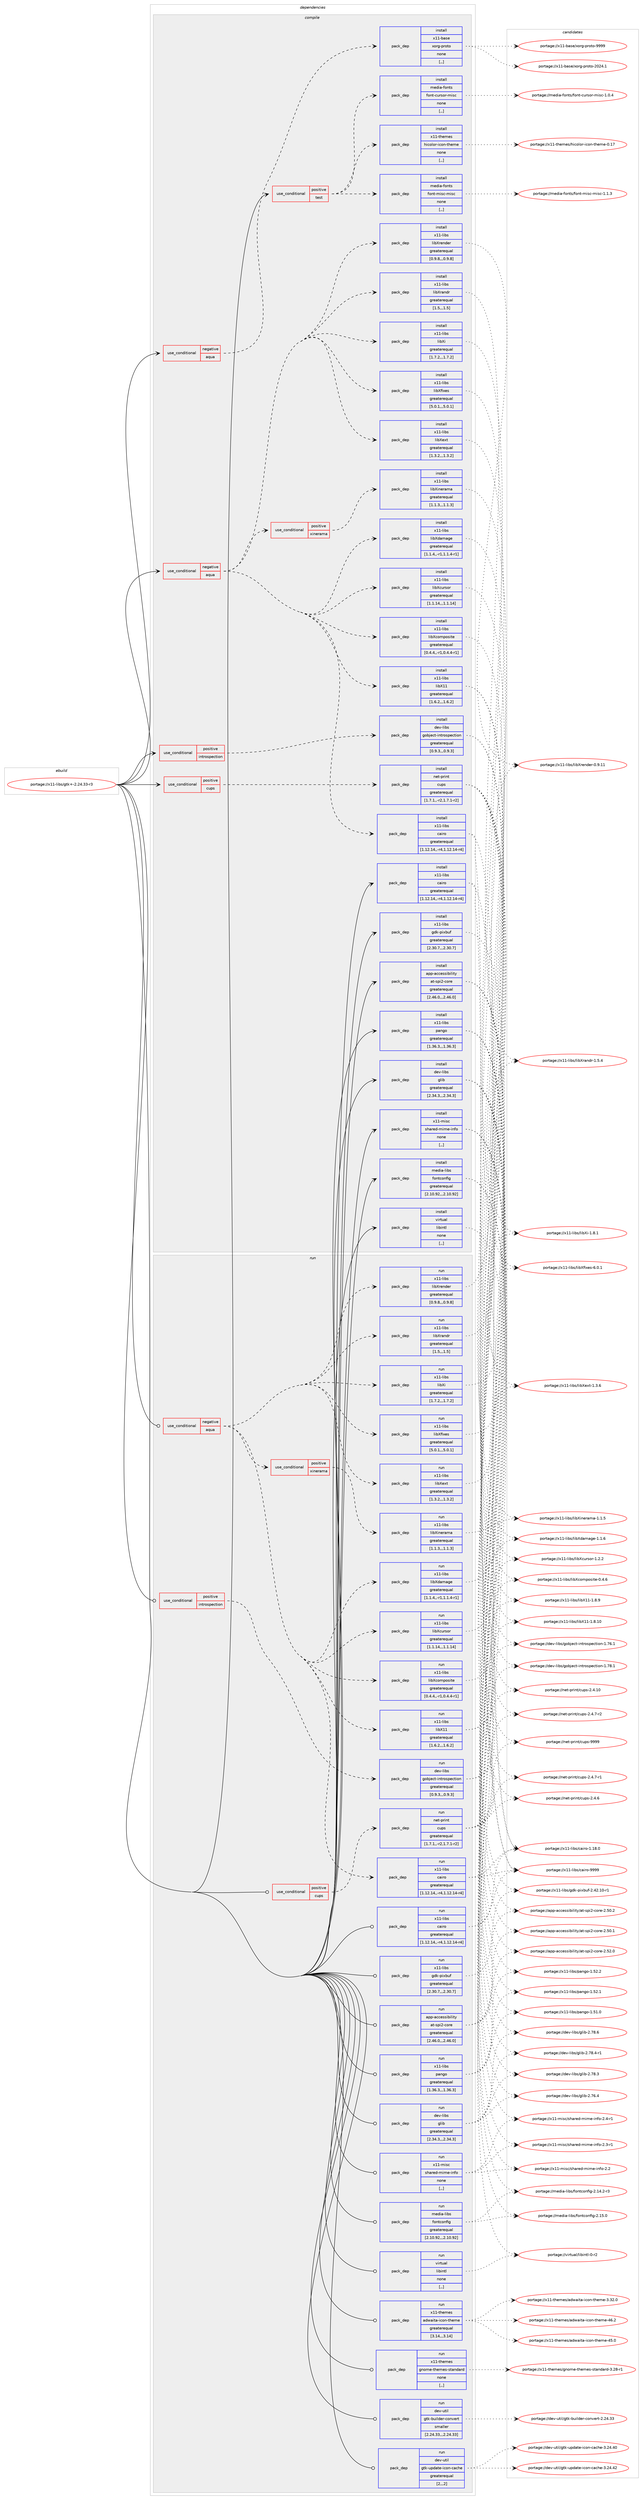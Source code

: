 digraph prolog {

# *************
# Graph options
# *************

newrank=true;
concentrate=true;
compound=true;
graph [rankdir=LR,fontname=Helvetica,fontsize=10,ranksep=1.5];#, ranksep=2.5, nodesep=0.2];
edge  [arrowhead=vee];
node  [fontname=Helvetica,fontsize=10];

# **********
# The ebuild
# **********

subgraph cluster_leftcol {
color=gray;
label=<<i>ebuild</i>>;
id [label="portage://x11-libs/gtk+-2.24.33-r3", color=red, width=4, href="../x11-libs/gtk+-2.24.33-r3.svg"];
}

# ****************
# The dependencies
# ****************

subgraph cluster_midcol {
color=gray;
label=<<i>dependencies</i>>;
subgraph cluster_compile {
fillcolor="#eeeeee";
style=filled;
label=<<i>compile</i>>;
subgraph cond121722 {
dependency457807 [label=<<TABLE BORDER="0" CELLBORDER="1" CELLSPACING="0" CELLPADDING="4"><TR><TD ROWSPAN="3" CELLPADDING="10">use_conditional</TD></TR><TR><TD>negative</TD></TR><TR><TD>aqua</TD></TR></TABLE>>, shape=none, color=red];
subgraph pack332708 {
dependency457808 [label=<<TABLE BORDER="0" CELLBORDER="1" CELLSPACING="0" CELLPADDING="4" WIDTH="220"><TR><TD ROWSPAN="6" CELLPADDING="30">pack_dep</TD></TR><TR><TD WIDTH="110">install</TD></TR><TR><TD>x11-base</TD></TR><TR><TD>xorg-proto</TD></TR><TR><TD>none</TD></TR><TR><TD>[,,]</TD></TR></TABLE>>, shape=none, color=blue];
}
dependency457807:e -> dependency457808:w [weight=20,style="dashed",arrowhead="vee"];
}
id:e -> dependency457807:w [weight=20,style="solid",arrowhead="vee"];
subgraph cond121723 {
dependency457809 [label=<<TABLE BORDER="0" CELLBORDER="1" CELLSPACING="0" CELLPADDING="4"><TR><TD ROWSPAN="3" CELLPADDING="10">use_conditional</TD></TR><TR><TD>negative</TD></TR><TR><TD>aqua</TD></TR></TABLE>>, shape=none, color=red];
subgraph pack332709 {
dependency457810 [label=<<TABLE BORDER="0" CELLBORDER="1" CELLSPACING="0" CELLPADDING="4" WIDTH="220"><TR><TD ROWSPAN="6" CELLPADDING="30">pack_dep</TD></TR><TR><TD WIDTH="110">install</TD></TR><TR><TD>x11-libs</TD></TR><TR><TD>cairo</TD></TR><TR><TD>greaterequal</TD></TR><TR><TD>[1.12.14,,-r4,1.12.14-r4]</TD></TR></TABLE>>, shape=none, color=blue];
}
dependency457809:e -> dependency457810:w [weight=20,style="dashed",arrowhead="vee"];
subgraph pack332710 {
dependency457811 [label=<<TABLE BORDER="0" CELLBORDER="1" CELLSPACING="0" CELLPADDING="4" WIDTH="220"><TR><TD ROWSPAN="6" CELLPADDING="30">pack_dep</TD></TR><TR><TD WIDTH="110">install</TD></TR><TR><TD>x11-libs</TD></TR><TR><TD>libX11</TD></TR><TR><TD>greaterequal</TD></TR><TR><TD>[1.6.2,,,1.6.2]</TD></TR></TABLE>>, shape=none, color=blue];
}
dependency457809:e -> dependency457811:w [weight=20,style="dashed",arrowhead="vee"];
subgraph pack332711 {
dependency457812 [label=<<TABLE BORDER="0" CELLBORDER="1" CELLSPACING="0" CELLPADDING="4" WIDTH="220"><TR><TD ROWSPAN="6" CELLPADDING="30">pack_dep</TD></TR><TR><TD WIDTH="110">install</TD></TR><TR><TD>x11-libs</TD></TR><TR><TD>libXcomposite</TD></TR><TR><TD>greaterequal</TD></TR><TR><TD>[0.4.4,,-r1,0.4.4-r1]</TD></TR></TABLE>>, shape=none, color=blue];
}
dependency457809:e -> dependency457812:w [weight=20,style="dashed",arrowhead="vee"];
subgraph pack332712 {
dependency457813 [label=<<TABLE BORDER="0" CELLBORDER="1" CELLSPACING="0" CELLPADDING="4" WIDTH="220"><TR><TD ROWSPAN="6" CELLPADDING="30">pack_dep</TD></TR><TR><TD WIDTH="110">install</TD></TR><TR><TD>x11-libs</TD></TR><TR><TD>libXcursor</TD></TR><TR><TD>greaterequal</TD></TR><TR><TD>[1.1.14,,,1.1.14]</TD></TR></TABLE>>, shape=none, color=blue];
}
dependency457809:e -> dependency457813:w [weight=20,style="dashed",arrowhead="vee"];
subgraph pack332713 {
dependency457814 [label=<<TABLE BORDER="0" CELLBORDER="1" CELLSPACING="0" CELLPADDING="4" WIDTH="220"><TR><TD ROWSPAN="6" CELLPADDING="30">pack_dep</TD></TR><TR><TD WIDTH="110">install</TD></TR><TR><TD>x11-libs</TD></TR><TR><TD>libXdamage</TD></TR><TR><TD>greaterequal</TD></TR><TR><TD>[1.1.4,,-r1,1.1.4-r1]</TD></TR></TABLE>>, shape=none, color=blue];
}
dependency457809:e -> dependency457814:w [weight=20,style="dashed",arrowhead="vee"];
subgraph pack332714 {
dependency457815 [label=<<TABLE BORDER="0" CELLBORDER="1" CELLSPACING="0" CELLPADDING="4" WIDTH="220"><TR><TD ROWSPAN="6" CELLPADDING="30">pack_dep</TD></TR><TR><TD WIDTH="110">install</TD></TR><TR><TD>x11-libs</TD></TR><TR><TD>libXext</TD></TR><TR><TD>greaterequal</TD></TR><TR><TD>[1.3.2,,,1.3.2]</TD></TR></TABLE>>, shape=none, color=blue];
}
dependency457809:e -> dependency457815:w [weight=20,style="dashed",arrowhead="vee"];
subgraph pack332715 {
dependency457816 [label=<<TABLE BORDER="0" CELLBORDER="1" CELLSPACING="0" CELLPADDING="4" WIDTH="220"><TR><TD ROWSPAN="6" CELLPADDING="30">pack_dep</TD></TR><TR><TD WIDTH="110">install</TD></TR><TR><TD>x11-libs</TD></TR><TR><TD>libXfixes</TD></TR><TR><TD>greaterequal</TD></TR><TR><TD>[5.0.1,,,5.0.1]</TD></TR></TABLE>>, shape=none, color=blue];
}
dependency457809:e -> dependency457816:w [weight=20,style="dashed",arrowhead="vee"];
subgraph pack332716 {
dependency457817 [label=<<TABLE BORDER="0" CELLBORDER="1" CELLSPACING="0" CELLPADDING="4" WIDTH="220"><TR><TD ROWSPAN="6" CELLPADDING="30">pack_dep</TD></TR><TR><TD WIDTH="110">install</TD></TR><TR><TD>x11-libs</TD></TR><TR><TD>libXi</TD></TR><TR><TD>greaterequal</TD></TR><TR><TD>[1.7.2,,,1.7.2]</TD></TR></TABLE>>, shape=none, color=blue];
}
dependency457809:e -> dependency457817:w [weight=20,style="dashed",arrowhead="vee"];
subgraph pack332717 {
dependency457818 [label=<<TABLE BORDER="0" CELLBORDER="1" CELLSPACING="0" CELLPADDING="4" WIDTH="220"><TR><TD ROWSPAN="6" CELLPADDING="30">pack_dep</TD></TR><TR><TD WIDTH="110">install</TD></TR><TR><TD>x11-libs</TD></TR><TR><TD>libXrandr</TD></TR><TR><TD>greaterequal</TD></TR><TR><TD>[1.5,,,1.5]</TD></TR></TABLE>>, shape=none, color=blue];
}
dependency457809:e -> dependency457818:w [weight=20,style="dashed",arrowhead="vee"];
subgraph pack332718 {
dependency457819 [label=<<TABLE BORDER="0" CELLBORDER="1" CELLSPACING="0" CELLPADDING="4" WIDTH="220"><TR><TD ROWSPAN="6" CELLPADDING="30">pack_dep</TD></TR><TR><TD WIDTH="110">install</TD></TR><TR><TD>x11-libs</TD></TR><TR><TD>libXrender</TD></TR><TR><TD>greaterequal</TD></TR><TR><TD>[0.9.8,,,0.9.8]</TD></TR></TABLE>>, shape=none, color=blue];
}
dependency457809:e -> dependency457819:w [weight=20,style="dashed",arrowhead="vee"];
subgraph cond121724 {
dependency457820 [label=<<TABLE BORDER="0" CELLBORDER="1" CELLSPACING="0" CELLPADDING="4"><TR><TD ROWSPAN="3" CELLPADDING="10">use_conditional</TD></TR><TR><TD>positive</TD></TR><TR><TD>xinerama</TD></TR></TABLE>>, shape=none, color=red];
subgraph pack332719 {
dependency457821 [label=<<TABLE BORDER="0" CELLBORDER="1" CELLSPACING="0" CELLPADDING="4" WIDTH="220"><TR><TD ROWSPAN="6" CELLPADDING="30">pack_dep</TD></TR><TR><TD WIDTH="110">install</TD></TR><TR><TD>x11-libs</TD></TR><TR><TD>libXinerama</TD></TR><TR><TD>greaterequal</TD></TR><TR><TD>[1.1.3,,,1.1.3]</TD></TR></TABLE>>, shape=none, color=blue];
}
dependency457820:e -> dependency457821:w [weight=20,style="dashed",arrowhead="vee"];
}
dependency457809:e -> dependency457820:w [weight=20,style="dashed",arrowhead="vee"];
}
id:e -> dependency457809:w [weight=20,style="solid",arrowhead="vee"];
subgraph cond121725 {
dependency457822 [label=<<TABLE BORDER="0" CELLBORDER="1" CELLSPACING="0" CELLPADDING="4"><TR><TD ROWSPAN="3" CELLPADDING="10">use_conditional</TD></TR><TR><TD>positive</TD></TR><TR><TD>cups</TD></TR></TABLE>>, shape=none, color=red];
subgraph pack332720 {
dependency457823 [label=<<TABLE BORDER="0" CELLBORDER="1" CELLSPACING="0" CELLPADDING="4" WIDTH="220"><TR><TD ROWSPAN="6" CELLPADDING="30">pack_dep</TD></TR><TR><TD WIDTH="110">install</TD></TR><TR><TD>net-print</TD></TR><TR><TD>cups</TD></TR><TR><TD>greaterequal</TD></TR><TR><TD>[1.7.1,,-r2,1.7.1-r2]</TD></TR></TABLE>>, shape=none, color=blue];
}
dependency457822:e -> dependency457823:w [weight=20,style="dashed",arrowhead="vee"];
}
id:e -> dependency457822:w [weight=20,style="solid",arrowhead="vee"];
subgraph cond121726 {
dependency457824 [label=<<TABLE BORDER="0" CELLBORDER="1" CELLSPACING="0" CELLPADDING="4"><TR><TD ROWSPAN="3" CELLPADDING="10">use_conditional</TD></TR><TR><TD>positive</TD></TR><TR><TD>introspection</TD></TR></TABLE>>, shape=none, color=red];
subgraph pack332721 {
dependency457825 [label=<<TABLE BORDER="0" CELLBORDER="1" CELLSPACING="0" CELLPADDING="4" WIDTH="220"><TR><TD ROWSPAN="6" CELLPADDING="30">pack_dep</TD></TR><TR><TD WIDTH="110">install</TD></TR><TR><TD>dev-libs</TD></TR><TR><TD>gobject-introspection</TD></TR><TR><TD>greaterequal</TD></TR><TR><TD>[0.9.3,,,0.9.3]</TD></TR></TABLE>>, shape=none, color=blue];
}
dependency457824:e -> dependency457825:w [weight=20,style="dashed",arrowhead="vee"];
}
id:e -> dependency457824:w [weight=20,style="solid",arrowhead="vee"];
subgraph cond121727 {
dependency457826 [label=<<TABLE BORDER="0" CELLBORDER="1" CELLSPACING="0" CELLPADDING="4"><TR><TD ROWSPAN="3" CELLPADDING="10">use_conditional</TD></TR><TR><TD>positive</TD></TR><TR><TD>test</TD></TR></TABLE>>, shape=none, color=red];
subgraph pack332722 {
dependency457827 [label=<<TABLE BORDER="0" CELLBORDER="1" CELLSPACING="0" CELLPADDING="4" WIDTH="220"><TR><TD ROWSPAN="6" CELLPADDING="30">pack_dep</TD></TR><TR><TD WIDTH="110">install</TD></TR><TR><TD>media-fonts</TD></TR><TR><TD>font-cursor-misc</TD></TR><TR><TD>none</TD></TR><TR><TD>[,,]</TD></TR></TABLE>>, shape=none, color=blue];
}
dependency457826:e -> dependency457827:w [weight=20,style="dashed",arrowhead="vee"];
subgraph pack332723 {
dependency457828 [label=<<TABLE BORDER="0" CELLBORDER="1" CELLSPACING="0" CELLPADDING="4" WIDTH="220"><TR><TD ROWSPAN="6" CELLPADDING="30">pack_dep</TD></TR><TR><TD WIDTH="110">install</TD></TR><TR><TD>media-fonts</TD></TR><TR><TD>font-misc-misc</TD></TR><TR><TD>none</TD></TR><TR><TD>[,,]</TD></TR></TABLE>>, shape=none, color=blue];
}
dependency457826:e -> dependency457828:w [weight=20,style="dashed",arrowhead="vee"];
subgraph pack332724 {
dependency457829 [label=<<TABLE BORDER="0" CELLBORDER="1" CELLSPACING="0" CELLPADDING="4" WIDTH="220"><TR><TD ROWSPAN="6" CELLPADDING="30">pack_dep</TD></TR><TR><TD WIDTH="110">install</TD></TR><TR><TD>x11-themes</TD></TR><TR><TD>hicolor-icon-theme</TD></TR><TR><TD>none</TD></TR><TR><TD>[,,]</TD></TR></TABLE>>, shape=none, color=blue];
}
dependency457826:e -> dependency457829:w [weight=20,style="dashed",arrowhead="vee"];
}
id:e -> dependency457826:w [weight=20,style="solid",arrowhead="vee"];
subgraph pack332725 {
dependency457830 [label=<<TABLE BORDER="0" CELLBORDER="1" CELLSPACING="0" CELLPADDING="4" WIDTH="220"><TR><TD ROWSPAN="6" CELLPADDING="30">pack_dep</TD></TR><TR><TD WIDTH="110">install</TD></TR><TR><TD>app-accessibility</TD></TR><TR><TD>at-spi2-core</TD></TR><TR><TD>greaterequal</TD></TR><TR><TD>[2.46.0,,,2.46.0]</TD></TR></TABLE>>, shape=none, color=blue];
}
id:e -> dependency457830:w [weight=20,style="solid",arrowhead="vee"];
subgraph pack332726 {
dependency457831 [label=<<TABLE BORDER="0" CELLBORDER="1" CELLSPACING="0" CELLPADDING="4" WIDTH="220"><TR><TD ROWSPAN="6" CELLPADDING="30">pack_dep</TD></TR><TR><TD WIDTH="110">install</TD></TR><TR><TD>dev-libs</TD></TR><TR><TD>glib</TD></TR><TR><TD>greaterequal</TD></TR><TR><TD>[2.34.3,,,2.34.3]</TD></TR></TABLE>>, shape=none, color=blue];
}
id:e -> dependency457831:w [weight=20,style="solid",arrowhead="vee"];
subgraph pack332727 {
dependency457832 [label=<<TABLE BORDER="0" CELLBORDER="1" CELLSPACING="0" CELLPADDING="4" WIDTH="220"><TR><TD ROWSPAN="6" CELLPADDING="30">pack_dep</TD></TR><TR><TD WIDTH="110">install</TD></TR><TR><TD>media-libs</TD></TR><TR><TD>fontconfig</TD></TR><TR><TD>greaterequal</TD></TR><TR><TD>[2.10.92,,,2.10.92]</TD></TR></TABLE>>, shape=none, color=blue];
}
id:e -> dependency457832:w [weight=20,style="solid",arrowhead="vee"];
subgraph pack332728 {
dependency457833 [label=<<TABLE BORDER="0" CELLBORDER="1" CELLSPACING="0" CELLPADDING="4" WIDTH="220"><TR><TD ROWSPAN="6" CELLPADDING="30">pack_dep</TD></TR><TR><TD WIDTH="110">install</TD></TR><TR><TD>virtual</TD></TR><TR><TD>libintl</TD></TR><TR><TD>none</TD></TR><TR><TD>[,,]</TD></TR></TABLE>>, shape=none, color=blue];
}
id:e -> dependency457833:w [weight=20,style="solid",arrowhead="vee"];
subgraph pack332729 {
dependency457834 [label=<<TABLE BORDER="0" CELLBORDER="1" CELLSPACING="0" CELLPADDING="4" WIDTH="220"><TR><TD ROWSPAN="6" CELLPADDING="30">pack_dep</TD></TR><TR><TD WIDTH="110">install</TD></TR><TR><TD>x11-libs</TD></TR><TR><TD>cairo</TD></TR><TR><TD>greaterequal</TD></TR><TR><TD>[1.12.14,,-r4,1.12.14-r4]</TD></TR></TABLE>>, shape=none, color=blue];
}
id:e -> dependency457834:w [weight=20,style="solid",arrowhead="vee"];
subgraph pack332730 {
dependency457835 [label=<<TABLE BORDER="0" CELLBORDER="1" CELLSPACING="0" CELLPADDING="4" WIDTH="220"><TR><TD ROWSPAN="6" CELLPADDING="30">pack_dep</TD></TR><TR><TD WIDTH="110">install</TD></TR><TR><TD>x11-libs</TD></TR><TR><TD>gdk-pixbuf</TD></TR><TR><TD>greaterequal</TD></TR><TR><TD>[2.30.7,,,2.30.7]</TD></TR></TABLE>>, shape=none, color=blue];
}
id:e -> dependency457835:w [weight=20,style="solid",arrowhead="vee"];
subgraph pack332731 {
dependency457836 [label=<<TABLE BORDER="0" CELLBORDER="1" CELLSPACING="0" CELLPADDING="4" WIDTH="220"><TR><TD ROWSPAN="6" CELLPADDING="30">pack_dep</TD></TR><TR><TD WIDTH="110">install</TD></TR><TR><TD>x11-libs</TD></TR><TR><TD>pango</TD></TR><TR><TD>greaterequal</TD></TR><TR><TD>[1.36.3,,,1.36.3]</TD></TR></TABLE>>, shape=none, color=blue];
}
id:e -> dependency457836:w [weight=20,style="solid",arrowhead="vee"];
subgraph pack332732 {
dependency457837 [label=<<TABLE BORDER="0" CELLBORDER="1" CELLSPACING="0" CELLPADDING="4" WIDTH="220"><TR><TD ROWSPAN="6" CELLPADDING="30">pack_dep</TD></TR><TR><TD WIDTH="110">install</TD></TR><TR><TD>x11-misc</TD></TR><TR><TD>shared-mime-info</TD></TR><TR><TD>none</TD></TR><TR><TD>[,,]</TD></TR></TABLE>>, shape=none, color=blue];
}
id:e -> dependency457837:w [weight=20,style="solid",arrowhead="vee"];
}
subgraph cluster_compileandrun {
fillcolor="#eeeeee";
style=filled;
label=<<i>compile and run</i>>;
}
subgraph cluster_run {
fillcolor="#eeeeee";
style=filled;
label=<<i>run</i>>;
subgraph cond121728 {
dependency457838 [label=<<TABLE BORDER="0" CELLBORDER="1" CELLSPACING="0" CELLPADDING="4"><TR><TD ROWSPAN="3" CELLPADDING="10">use_conditional</TD></TR><TR><TD>negative</TD></TR><TR><TD>aqua</TD></TR></TABLE>>, shape=none, color=red];
subgraph pack332733 {
dependency457839 [label=<<TABLE BORDER="0" CELLBORDER="1" CELLSPACING="0" CELLPADDING="4" WIDTH="220"><TR><TD ROWSPAN="6" CELLPADDING="30">pack_dep</TD></TR><TR><TD WIDTH="110">run</TD></TR><TR><TD>x11-libs</TD></TR><TR><TD>cairo</TD></TR><TR><TD>greaterequal</TD></TR><TR><TD>[1.12.14,,-r4,1.12.14-r4]</TD></TR></TABLE>>, shape=none, color=blue];
}
dependency457838:e -> dependency457839:w [weight=20,style="dashed",arrowhead="vee"];
subgraph pack332734 {
dependency457840 [label=<<TABLE BORDER="0" CELLBORDER="1" CELLSPACING="0" CELLPADDING="4" WIDTH="220"><TR><TD ROWSPAN="6" CELLPADDING="30">pack_dep</TD></TR><TR><TD WIDTH="110">run</TD></TR><TR><TD>x11-libs</TD></TR><TR><TD>libX11</TD></TR><TR><TD>greaterequal</TD></TR><TR><TD>[1.6.2,,,1.6.2]</TD></TR></TABLE>>, shape=none, color=blue];
}
dependency457838:e -> dependency457840:w [weight=20,style="dashed",arrowhead="vee"];
subgraph pack332735 {
dependency457841 [label=<<TABLE BORDER="0" CELLBORDER="1" CELLSPACING="0" CELLPADDING="4" WIDTH="220"><TR><TD ROWSPAN="6" CELLPADDING="30">pack_dep</TD></TR><TR><TD WIDTH="110">run</TD></TR><TR><TD>x11-libs</TD></TR><TR><TD>libXcomposite</TD></TR><TR><TD>greaterequal</TD></TR><TR><TD>[0.4.4,,-r1,0.4.4-r1]</TD></TR></TABLE>>, shape=none, color=blue];
}
dependency457838:e -> dependency457841:w [weight=20,style="dashed",arrowhead="vee"];
subgraph pack332736 {
dependency457842 [label=<<TABLE BORDER="0" CELLBORDER="1" CELLSPACING="0" CELLPADDING="4" WIDTH="220"><TR><TD ROWSPAN="6" CELLPADDING="30">pack_dep</TD></TR><TR><TD WIDTH="110">run</TD></TR><TR><TD>x11-libs</TD></TR><TR><TD>libXcursor</TD></TR><TR><TD>greaterequal</TD></TR><TR><TD>[1.1.14,,,1.1.14]</TD></TR></TABLE>>, shape=none, color=blue];
}
dependency457838:e -> dependency457842:w [weight=20,style="dashed",arrowhead="vee"];
subgraph pack332737 {
dependency457843 [label=<<TABLE BORDER="0" CELLBORDER="1" CELLSPACING="0" CELLPADDING="4" WIDTH="220"><TR><TD ROWSPAN="6" CELLPADDING="30">pack_dep</TD></TR><TR><TD WIDTH="110">run</TD></TR><TR><TD>x11-libs</TD></TR><TR><TD>libXdamage</TD></TR><TR><TD>greaterequal</TD></TR><TR><TD>[1.1.4,,-r1,1.1.4-r1]</TD></TR></TABLE>>, shape=none, color=blue];
}
dependency457838:e -> dependency457843:w [weight=20,style="dashed",arrowhead="vee"];
subgraph pack332738 {
dependency457844 [label=<<TABLE BORDER="0" CELLBORDER="1" CELLSPACING="0" CELLPADDING="4" WIDTH="220"><TR><TD ROWSPAN="6" CELLPADDING="30">pack_dep</TD></TR><TR><TD WIDTH="110">run</TD></TR><TR><TD>x11-libs</TD></TR><TR><TD>libXext</TD></TR><TR><TD>greaterequal</TD></TR><TR><TD>[1.3.2,,,1.3.2]</TD></TR></TABLE>>, shape=none, color=blue];
}
dependency457838:e -> dependency457844:w [weight=20,style="dashed",arrowhead="vee"];
subgraph pack332739 {
dependency457845 [label=<<TABLE BORDER="0" CELLBORDER="1" CELLSPACING="0" CELLPADDING="4" WIDTH="220"><TR><TD ROWSPAN="6" CELLPADDING="30">pack_dep</TD></TR><TR><TD WIDTH="110">run</TD></TR><TR><TD>x11-libs</TD></TR><TR><TD>libXfixes</TD></TR><TR><TD>greaterequal</TD></TR><TR><TD>[5.0.1,,,5.0.1]</TD></TR></TABLE>>, shape=none, color=blue];
}
dependency457838:e -> dependency457845:w [weight=20,style="dashed",arrowhead="vee"];
subgraph pack332740 {
dependency457846 [label=<<TABLE BORDER="0" CELLBORDER="1" CELLSPACING="0" CELLPADDING="4" WIDTH="220"><TR><TD ROWSPAN="6" CELLPADDING="30">pack_dep</TD></TR><TR><TD WIDTH="110">run</TD></TR><TR><TD>x11-libs</TD></TR><TR><TD>libXi</TD></TR><TR><TD>greaterequal</TD></TR><TR><TD>[1.7.2,,,1.7.2]</TD></TR></TABLE>>, shape=none, color=blue];
}
dependency457838:e -> dependency457846:w [weight=20,style="dashed",arrowhead="vee"];
subgraph pack332741 {
dependency457847 [label=<<TABLE BORDER="0" CELLBORDER="1" CELLSPACING="0" CELLPADDING="4" WIDTH="220"><TR><TD ROWSPAN="6" CELLPADDING="30">pack_dep</TD></TR><TR><TD WIDTH="110">run</TD></TR><TR><TD>x11-libs</TD></TR><TR><TD>libXrandr</TD></TR><TR><TD>greaterequal</TD></TR><TR><TD>[1.5,,,1.5]</TD></TR></TABLE>>, shape=none, color=blue];
}
dependency457838:e -> dependency457847:w [weight=20,style="dashed",arrowhead="vee"];
subgraph pack332742 {
dependency457848 [label=<<TABLE BORDER="0" CELLBORDER="1" CELLSPACING="0" CELLPADDING="4" WIDTH="220"><TR><TD ROWSPAN="6" CELLPADDING="30">pack_dep</TD></TR><TR><TD WIDTH="110">run</TD></TR><TR><TD>x11-libs</TD></TR><TR><TD>libXrender</TD></TR><TR><TD>greaterequal</TD></TR><TR><TD>[0.9.8,,,0.9.8]</TD></TR></TABLE>>, shape=none, color=blue];
}
dependency457838:e -> dependency457848:w [weight=20,style="dashed",arrowhead="vee"];
subgraph cond121729 {
dependency457849 [label=<<TABLE BORDER="0" CELLBORDER="1" CELLSPACING="0" CELLPADDING="4"><TR><TD ROWSPAN="3" CELLPADDING="10">use_conditional</TD></TR><TR><TD>positive</TD></TR><TR><TD>xinerama</TD></TR></TABLE>>, shape=none, color=red];
subgraph pack332743 {
dependency457850 [label=<<TABLE BORDER="0" CELLBORDER="1" CELLSPACING="0" CELLPADDING="4" WIDTH="220"><TR><TD ROWSPAN="6" CELLPADDING="30">pack_dep</TD></TR><TR><TD WIDTH="110">run</TD></TR><TR><TD>x11-libs</TD></TR><TR><TD>libXinerama</TD></TR><TR><TD>greaterequal</TD></TR><TR><TD>[1.1.3,,,1.1.3]</TD></TR></TABLE>>, shape=none, color=blue];
}
dependency457849:e -> dependency457850:w [weight=20,style="dashed",arrowhead="vee"];
}
dependency457838:e -> dependency457849:w [weight=20,style="dashed",arrowhead="vee"];
}
id:e -> dependency457838:w [weight=20,style="solid",arrowhead="odot"];
subgraph cond121730 {
dependency457851 [label=<<TABLE BORDER="0" CELLBORDER="1" CELLSPACING="0" CELLPADDING="4"><TR><TD ROWSPAN="3" CELLPADDING="10">use_conditional</TD></TR><TR><TD>positive</TD></TR><TR><TD>cups</TD></TR></TABLE>>, shape=none, color=red];
subgraph pack332744 {
dependency457852 [label=<<TABLE BORDER="0" CELLBORDER="1" CELLSPACING="0" CELLPADDING="4" WIDTH="220"><TR><TD ROWSPAN="6" CELLPADDING="30">pack_dep</TD></TR><TR><TD WIDTH="110">run</TD></TR><TR><TD>net-print</TD></TR><TR><TD>cups</TD></TR><TR><TD>greaterequal</TD></TR><TR><TD>[1.7.1,,-r2,1.7.1-r2]</TD></TR></TABLE>>, shape=none, color=blue];
}
dependency457851:e -> dependency457852:w [weight=20,style="dashed",arrowhead="vee"];
}
id:e -> dependency457851:w [weight=20,style="solid",arrowhead="odot"];
subgraph cond121731 {
dependency457853 [label=<<TABLE BORDER="0" CELLBORDER="1" CELLSPACING="0" CELLPADDING="4"><TR><TD ROWSPAN="3" CELLPADDING="10">use_conditional</TD></TR><TR><TD>positive</TD></TR><TR><TD>introspection</TD></TR></TABLE>>, shape=none, color=red];
subgraph pack332745 {
dependency457854 [label=<<TABLE BORDER="0" CELLBORDER="1" CELLSPACING="0" CELLPADDING="4" WIDTH="220"><TR><TD ROWSPAN="6" CELLPADDING="30">pack_dep</TD></TR><TR><TD WIDTH="110">run</TD></TR><TR><TD>dev-libs</TD></TR><TR><TD>gobject-introspection</TD></TR><TR><TD>greaterequal</TD></TR><TR><TD>[0.9.3,,,0.9.3]</TD></TR></TABLE>>, shape=none, color=blue];
}
dependency457853:e -> dependency457854:w [weight=20,style="dashed",arrowhead="vee"];
}
id:e -> dependency457853:w [weight=20,style="solid",arrowhead="odot"];
subgraph pack332746 {
dependency457855 [label=<<TABLE BORDER="0" CELLBORDER="1" CELLSPACING="0" CELLPADDING="4" WIDTH="220"><TR><TD ROWSPAN="6" CELLPADDING="30">pack_dep</TD></TR><TR><TD WIDTH="110">run</TD></TR><TR><TD>app-accessibility</TD></TR><TR><TD>at-spi2-core</TD></TR><TR><TD>greaterequal</TD></TR><TR><TD>[2.46.0,,,2.46.0]</TD></TR></TABLE>>, shape=none, color=blue];
}
id:e -> dependency457855:w [weight=20,style="solid",arrowhead="odot"];
subgraph pack332747 {
dependency457856 [label=<<TABLE BORDER="0" CELLBORDER="1" CELLSPACING="0" CELLPADDING="4" WIDTH="220"><TR><TD ROWSPAN="6" CELLPADDING="30">pack_dep</TD></TR><TR><TD WIDTH="110">run</TD></TR><TR><TD>dev-libs</TD></TR><TR><TD>glib</TD></TR><TR><TD>greaterequal</TD></TR><TR><TD>[2.34.3,,,2.34.3]</TD></TR></TABLE>>, shape=none, color=blue];
}
id:e -> dependency457856:w [weight=20,style="solid",arrowhead="odot"];
subgraph pack332748 {
dependency457857 [label=<<TABLE BORDER="0" CELLBORDER="1" CELLSPACING="0" CELLPADDING="4" WIDTH="220"><TR><TD ROWSPAN="6" CELLPADDING="30">pack_dep</TD></TR><TR><TD WIDTH="110">run</TD></TR><TR><TD>dev-util</TD></TR><TR><TD>gtk-update-icon-cache</TD></TR><TR><TD>greaterequal</TD></TR><TR><TD>[2,,,2]</TD></TR></TABLE>>, shape=none, color=blue];
}
id:e -> dependency457857:w [weight=20,style="solid",arrowhead="odot"];
subgraph pack332749 {
dependency457858 [label=<<TABLE BORDER="0" CELLBORDER="1" CELLSPACING="0" CELLPADDING="4" WIDTH="220"><TR><TD ROWSPAN="6" CELLPADDING="30">pack_dep</TD></TR><TR><TD WIDTH="110">run</TD></TR><TR><TD>media-libs</TD></TR><TR><TD>fontconfig</TD></TR><TR><TD>greaterequal</TD></TR><TR><TD>[2.10.92,,,2.10.92]</TD></TR></TABLE>>, shape=none, color=blue];
}
id:e -> dependency457858:w [weight=20,style="solid",arrowhead="odot"];
subgraph pack332750 {
dependency457859 [label=<<TABLE BORDER="0" CELLBORDER="1" CELLSPACING="0" CELLPADDING="4" WIDTH="220"><TR><TD ROWSPAN="6" CELLPADDING="30">pack_dep</TD></TR><TR><TD WIDTH="110">run</TD></TR><TR><TD>virtual</TD></TR><TR><TD>libintl</TD></TR><TR><TD>none</TD></TR><TR><TD>[,,]</TD></TR></TABLE>>, shape=none, color=blue];
}
id:e -> dependency457859:w [weight=20,style="solid",arrowhead="odot"];
subgraph pack332751 {
dependency457860 [label=<<TABLE BORDER="0" CELLBORDER="1" CELLSPACING="0" CELLPADDING="4" WIDTH="220"><TR><TD ROWSPAN="6" CELLPADDING="30">pack_dep</TD></TR><TR><TD WIDTH="110">run</TD></TR><TR><TD>x11-libs</TD></TR><TR><TD>cairo</TD></TR><TR><TD>greaterequal</TD></TR><TR><TD>[1.12.14,,-r4,1.12.14-r4]</TD></TR></TABLE>>, shape=none, color=blue];
}
id:e -> dependency457860:w [weight=20,style="solid",arrowhead="odot"];
subgraph pack332752 {
dependency457861 [label=<<TABLE BORDER="0" CELLBORDER="1" CELLSPACING="0" CELLPADDING="4" WIDTH="220"><TR><TD ROWSPAN="6" CELLPADDING="30">pack_dep</TD></TR><TR><TD WIDTH="110">run</TD></TR><TR><TD>x11-libs</TD></TR><TR><TD>gdk-pixbuf</TD></TR><TR><TD>greaterequal</TD></TR><TR><TD>[2.30.7,,,2.30.7]</TD></TR></TABLE>>, shape=none, color=blue];
}
id:e -> dependency457861:w [weight=20,style="solid",arrowhead="odot"];
subgraph pack332753 {
dependency457862 [label=<<TABLE BORDER="0" CELLBORDER="1" CELLSPACING="0" CELLPADDING="4" WIDTH="220"><TR><TD ROWSPAN="6" CELLPADDING="30">pack_dep</TD></TR><TR><TD WIDTH="110">run</TD></TR><TR><TD>x11-libs</TD></TR><TR><TD>pango</TD></TR><TR><TD>greaterequal</TD></TR><TR><TD>[1.36.3,,,1.36.3]</TD></TR></TABLE>>, shape=none, color=blue];
}
id:e -> dependency457862:w [weight=20,style="solid",arrowhead="odot"];
subgraph pack332754 {
dependency457863 [label=<<TABLE BORDER="0" CELLBORDER="1" CELLSPACING="0" CELLPADDING="4" WIDTH="220"><TR><TD ROWSPAN="6" CELLPADDING="30">pack_dep</TD></TR><TR><TD WIDTH="110">run</TD></TR><TR><TD>x11-misc</TD></TR><TR><TD>shared-mime-info</TD></TR><TR><TD>none</TD></TR><TR><TD>[,,]</TD></TR></TABLE>>, shape=none, color=blue];
}
id:e -> dependency457863:w [weight=20,style="solid",arrowhead="odot"];
subgraph pack332755 {
dependency457864 [label=<<TABLE BORDER="0" CELLBORDER="1" CELLSPACING="0" CELLPADDING="4" WIDTH="220"><TR><TD ROWSPAN="6" CELLPADDING="30">pack_dep</TD></TR><TR><TD WIDTH="110">run</TD></TR><TR><TD>x11-themes</TD></TR><TR><TD>adwaita-icon-theme</TD></TR><TR><TD>greaterequal</TD></TR><TR><TD>[3.14,,,3.14]</TD></TR></TABLE>>, shape=none, color=blue];
}
id:e -> dependency457864:w [weight=20,style="solid",arrowhead="odot"];
subgraph pack332756 {
dependency457865 [label=<<TABLE BORDER="0" CELLBORDER="1" CELLSPACING="0" CELLPADDING="4" WIDTH="220"><TR><TD ROWSPAN="6" CELLPADDING="30">pack_dep</TD></TR><TR><TD WIDTH="110">run</TD></TR><TR><TD>x11-themes</TD></TR><TR><TD>gnome-themes-standard</TD></TR><TR><TD>none</TD></TR><TR><TD>[,,]</TD></TR></TABLE>>, shape=none, color=blue];
}
id:e -> dependency457865:w [weight=20,style="solid",arrowhead="odot"];
subgraph pack332757 {
dependency457866 [label=<<TABLE BORDER="0" CELLBORDER="1" CELLSPACING="0" CELLPADDING="4" WIDTH="220"><TR><TD ROWSPAN="6" CELLPADDING="30">pack_dep</TD></TR><TR><TD WIDTH="110">run</TD></TR><TR><TD>dev-util</TD></TR><TR><TD>gtk-builder-convert</TD></TR><TR><TD>smaller</TD></TR><TR><TD>[2.24.33,,,2.24.33]</TD></TR></TABLE>>, shape=none, color=blue];
}
id:e -> dependency457866:w [weight=20,style="solid",arrowhead="odot"];
}
}

# **************
# The candidates
# **************

subgraph cluster_choices {
rank=same;
color=gray;
label=<<i>candidates</i>>;

subgraph choice332708 {
color=black;
nodesep=1;
choice120494945989711510147120111114103451121141111161114557575757 [label="portage://x11-base/xorg-proto-9999", color=red, width=4,href="../x11-base/xorg-proto-9999.svg"];
choice1204949459897115101471201111141034511211411111611145504850524649 [label="portage://x11-base/xorg-proto-2024.1", color=red, width=4,href="../x11-base/xorg-proto-2024.1.svg"];
dependency457808:e -> choice120494945989711510147120111114103451121141111161114557575757:w [style=dotted,weight="100"];
dependency457808:e -> choice1204949459897115101471201111141034511211411111611145504850524649:w [style=dotted,weight="100"];
}
subgraph choice332709 {
color=black;
nodesep=1;
choice120494945108105981154799971051141114557575757 [label="portage://x11-libs/cairo-9999", color=red, width=4,href="../x11-libs/cairo-9999.svg"];
choice1204949451081059811547999710511411145494649564648 [label="portage://x11-libs/cairo-1.18.0", color=red, width=4,href="../x11-libs/cairo-1.18.0.svg"];
dependency457810:e -> choice120494945108105981154799971051141114557575757:w [style=dotted,weight="100"];
dependency457810:e -> choice1204949451081059811547999710511411145494649564648:w [style=dotted,weight="100"];
}
subgraph choice332710 {
color=black;
nodesep=1;
choice12049494510810598115471081059888494945494656464948 [label="portage://x11-libs/libX11-1.8.10", color=red, width=4,href="../x11-libs/libX11-1.8.10.svg"];
choice120494945108105981154710810598884949454946564657 [label="portage://x11-libs/libX11-1.8.9", color=red, width=4,href="../x11-libs/libX11-1.8.9.svg"];
dependency457811:e -> choice12049494510810598115471081059888494945494656464948:w [style=dotted,weight="100"];
dependency457811:e -> choice120494945108105981154710810598884949454946564657:w [style=dotted,weight="100"];
}
subgraph choice332711 {
color=black;
nodesep=1;
choice1204949451081059811547108105988899111109112111115105116101454846524654 [label="portage://x11-libs/libXcomposite-0.4.6", color=red, width=4,href="../x11-libs/libXcomposite-0.4.6.svg"];
dependency457812:e -> choice1204949451081059811547108105988899111109112111115105116101454846524654:w [style=dotted,weight="100"];
}
subgraph choice332712 {
color=black;
nodesep=1;
choice1204949451081059811547108105988899117114115111114454946504650 [label="portage://x11-libs/libXcursor-1.2.2", color=red, width=4,href="../x11-libs/libXcursor-1.2.2.svg"];
dependency457813:e -> choice1204949451081059811547108105988899117114115111114454946504650:w [style=dotted,weight="100"];
}
subgraph choice332713 {
color=black;
nodesep=1;
choice120494945108105981154710810598881009710997103101454946494654 [label="portage://x11-libs/libXdamage-1.1.6", color=red, width=4,href="../x11-libs/libXdamage-1.1.6.svg"];
dependency457814:e -> choice120494945108105981154710810598881009710997103101454946494654:w [style=dotted,weight="100"];
}
subgraph choice332714 {
color=black;
nodesep=1;
choice12049494510810598115471081059888101120116454946514654 [label="portage://x11-libs/libXext-1.3.6", color=red, width=4,href="../x11-libs/libXext-1.3.6.svg"];
dependency457815:e -> choice12049494510810598115471081059888101120116454946514654:w [style=dotted,weight="100"];
}
subgraph choice332715 {
color=black;
nodesep=1;
choice12049494510810598115471081059888102105120101115455446484649 [label="portage://x11-libs/libXfixes-6.0.1", color=red, width=4,href="../x11-libs/libXfixes-6.0.1.svg"];
dependency457816:e -> choice12049494510810598115471081059888102105120101115455446484649:w [style=dotted,weight="100"];
}
subgraph choice332716 {
color=black;
nodesep=1;
choice12049494510810598115471081059888105454946564649 [label="portage://x11-libs/libXi-1.8.1", color=red, width=4,href="../x11-libs/libXi-1.8.1.svg"];
dependency457817:e -> choice12049494510810598115471081059888105454946564649:w [style=dotted,weight="100"];
}
subgraph choice332717 {
color=black;
nodesep=1;
choice1204949451081059811547108105988811497110100114454946534652 [label="portage://x11-libs/libXrandr-1.5.4", color=red, width=4,href="../x11-libs/libXrandr-1.5.4.svg"];
dependency457818:e -> choice1204949451081059811547108105988811497110100114454946534652:w [style=dotted,weight="100"];
}
subgraph choice332718 {
color=black;
nodesep=1;
choice1204949451081059811547108105988811410111010010111445484657464949 [label="portage://x11-libs/libXrender-0.9.11", color=red, width=4,href="../x11-libs/libXrender-0.9.11.svg"];
dependency457819:e -> choice1204949451081059811547108105988811410111010010111445484657464949:w [style=dotted,weight="100"];
}
subgraph choice332719 {
color=black;
nodesep=1;
choice120494945108105981154710810598881051101011149710997454946494653 [label="portage://x11-libs/libXinerama-1.1.5", color=red, width=4,href="../x11-libs/libXinerama-1.1.5.svg"];
dependency457821:e -> choice120494945108105981154710810598881051101011149710997454946494653:w [style=dotted,weight="100"];
}
subgraph choice332720 {
color=black;
nodesep=1;
choice1101011164511211410511011647991171121154557575757 [label="portage://net-print/cups-9999", color=red, width=4,href="../net-print/cups-9999.svg"];
choice11010111645112114105110116479911711211545504652464948 [label="portage://net-print/cups-2.4.10", color=red, width=4,href="../net-print/cups-2.4.10.svg"];
choice1101011164511211410511011647991171121154550465246554511450 [label="portage://net-print/cups-2.4.7-r2", color=red, width=4,href="../net-print/cups-2.4.7-r2.svg"];
choice1101011164511211410511011647991171121154550465246554511449 [label="portage://net-print/cups-2.4.7-r1", color=red, width=4,href="../net-print/cups-2.4.7-r1.svg"];
choice110101116451121141051101164799117112115455046524654 [label="portage://net-print/cups-2.4.6", color=red, width=4,href="../net-print/cups-2.4.6.svg"];
dependency457823:e -> choice1101011164511211410511011647991171121154557575757:w [style=dotted,weight="100"];
dependency457823:e -> choice11010111645112114105110116479911711211545504652464948:w [style=dotted,weight="100"];
dependency457823:e -> choice1101011164511211410511011647991171121154550465246554511450:w [style=dotted,weight="100"];
dependency457823:e -> choice1101011164511211410511011647991171121154550465246554511449:w [style=dotted,weight="100"];
dependency457823:e -> choice110101116451121141051101164799117112115455046524654:w [style=dotted,weight="100"];
}
subgraph choice332721 {
color=black;
nodesep=1;
choice1001011184510810598115471031119810610199116451051101161141111151121019911610511111045494655564649 [label="portage://dev-libs/gobject-introspection-1.78.1", color=red, width=4,href="../dev-libs/gobject-introspection-1.78.1.svg"];
choice1001011184510810598115471031119810610199116451051101161141111151121019911610511111045494655544649 [label="portage://dev-libs/gobject-introspection-1.76.1", color=red, width=4,href="../dev-libs/gobject-introspection-1.76.1.svg"];
dependency457825:e -> choice1001011184510810598115471031119810610199116451051101161141111151121019911610511111045494655564649:w [style=dotted,weight="100"];
dependency457825:e -> choice1001011184510810598115471031119810610199116451051101161141111151121019911610511111045494655544649:w [style=dotted,weight="100"];
}
subgraph choice332722 {
color=black;
nodesep=1;
choice10910110010597451021111101161154710211111011645991171141151111144510910511599454946484652 [label="portage://media-fonts/font-cursor-misc-1.0.4", color=red, width=4,href="../media-fonts/font-cursor-misc-1.0.4.svg"];
dependency457827:e -> choice10910110010597451021111101161154710211111011645991171141151111144510910511599454946484652:w [style=dotted,weight="100"];
}
subgraph choice332723 {
color=black;
nodesep=1;
choice10910110010597451021111101161154710211111011645109105115994510910511599454946494651 [label="portage://media-fonts/font-misc-misc-1.1.3", color=red, width=4,href="../media-fonts/font-misc-misc-1.1.3.svg"];
dependency457828:e -> choice10910110010597451021111101161154710211111011645109105115994510910511599454946494651:w [style=dotted,weight="100"];
}
subgraph choice332724 {
color=black;
nodesep=1;
choice12049494511610410110910111547104105991111081111144510599111110451161041011091014548464955 [label="portage://x11-themes/hicolor-icon-theme-0.17", color=red, width=4,href="../x11-themes/hicolor-icon-theme-0.17.svg"];
dependency457829:e -> choice12049494511610410110910111547104105991111081111144510599111110451161041011091014548464955:w [style=dotted,weight="100"];
}
subgraph choice332725 {
color=black;
nodesep=1;
choice97112112459799991011151151059810510810511612147971164511511210550459911111410145504653504648 [label="portage://app-accessibility/at-spi2-core-2.52.0", color=red, width=4,href="../app-accessibility/at-spi2-core-2.52.0.svg"];
choice97112112459799991011151151059810510810511612147971164511511210550459911111410145504653484650 [label="portage://app-accessibility/at-spi2-core-2.50.2", color=red, width=4,href="../app-accessibility/at-spi2-core-2.50.2.svg"];
choice97112112459799991011151151059810510810511612147971164511511210550459911111410145504653484649 [label="portage://app-accessibility/at-spi2-core-2.50.1", color=red, width=4,href="../app-accessibility/at-spi2-core-2.50.1.svg"];
dependency457830:e -> choice97112112459799991011151151059810510810511612147971164511511210550459911111410145504653504648:w [style=dotted,weight="100"];
dependency457830:e -> choice97112112459799991011151151059810510810511612147971164511511210550459911111410145504653484650:w [style=dotted,weight="100"];
dependency457830:e -> choice97112112459799991011151151059810510810511612147971164511511210550459911111410145504653484649:w [style=dotted,weight="100"];
}
subgraph choice332726 {
color=black;
nodesep=1;
choice1001011184510810598115471031081059845504655564654 [label="portage://dev-libs/glib-2.78.6", color=red, width=4,href="../dev-libs/glib-2.78.6.svg"];
choice10010111845108105981154710310810598455046555646524511449 [label="portage://dev-libs/glib-2.78.4-r1", color=red, width=4,href="../dev-libs/glib-2.78.4-r1.svg"];
choice1001011184510810598115471031081059845504655564651 [label="portage://dev-libs/glib-2.78.3", color=red, width=4,href="../dev-libs/glib-2.78.3.svg"];
choice1001011184510810598115471031081059845504655544652 [label="portage://dev-libs/glib-2.76.4", color=red, width=4,href="../dev-libs/glib-2.76.4.svg"];
dependency457831:e -> choice1001011184510810598115471031081059845504655564654:w [style=dotted,weight="100"];
dependency457831:e -> choice10010111845108105981154710310810598455046555646524511449:w [style=dotted,weight="100"];
dependency457831:e -> choice1001011184510810598115471031081059845504655564651:w [style=dotted,weight="100"];
dependency457831:e -> choice1001011184510810598115471031081059845504655544652:w [style=dotted,weight="100"];
}
subgraph choice332727 {
color=black;
nodesep=1;
choice109101100105974510810598115471021111101169911111010210510345504649534648 [label="portage://media-libs/fontconfig-2.15.0", color=red, width=4,href="../media-libs/fontconfig-2.15.0.svg"];
choice1091011001059745108105981154710211111011699111110102105103455046495246504511451 [label="portage://media-libs/fontconfig-2.14.2-r3", color=red, width=4,href="../media-libs/fontconfig-2.14.2-r3.svg"];
dependency457832:e -> choice109101100105974510810598115471021111101169911111010210510345504649534648:w [style=dotted,weight="100"];
dependency457832:e -> choice1091011001059745108105981154710211111011699111110102105103455046495246504511451:w [style=dotted,weight="100"];
}
subgraph choice332728 {
color=black;
nodesep=1;
choice11810511411611797108471081059810511011610845484511450 [label="portage://virtual/libintl-0-r2", color=red, width=4,href="../virtual/libintl-0-r2.svg"];
dependency457833:e -> choice11810511411611797108471081059810511011610845484511450:w [style=dotted,weight="100"];
}
subgraph choice332729 {
color=black;
nodesep=1;
choice120494945108105981154799971051141114557575757 [label="portage://x11-libs/cairo-9999", color=red, width=4,href="../x11-libs/cairo-9999.svg"];
choice1204949451081059811547999710511411145494649564648 [label="portage://x11-libs/cairo-1.18.0", color=red, width=4,href="../x11-libs/cairo-1.18.0.svg"];
dependency457834:e -> choice120494945108105981154799971051141114557575757:w [style=dotted,weight="100"];
dependency457834:e -> choice1204949451081059811547999710511411145494649564648:w [style=dotted,weight="100"];
}
subgraph choice332730 {
color=black;
nodesep=1;
choice1204949451081059811547103100107451121051209811710245504652504649484511449 [label="portage://x11-libs/gdk-pixbuf-2.42.10-r1", color=red, width=4,href="../x11-libs/gdk-pixbuf-2.42.10-r1.svg"];
dependency457835:e -> choice1204949451081059811547103100107451121051209811710245504652504649484511449:w [style=dotted,weight="100"];
}
subgraph choice332731 {
color=black;
nodesep=1;
choice12049494510810598115471129711010311145494653504650 [label="portage://x11-libs/pango-1.52.2", color=red, width=4,href="../x11-libs/pango-1.52.2.svg"];
choice12049494510810598115471129711010311145494653504649 [label="portage://x11-libs/pango-1.52.1", color=red, width=4,href="../x11-libs/pango-1.52.1.svg"];
choice12049494510810598115471129711010311145494653494648 [label="portage://x11-libs/pango-1.51.0", color=red, width=4,href="../x11-libs/pango-1.51.0.svg"];
dependency457836:e -> choice12049494510810598115471129711010311145494653504650:w [style=dotted,weight="100"];
dependency457836:e -> choice12049494510810598115471129711010311145494653504649:w [style=dotted,weight="100"];
dependency457836:e -> choice12049494510810598115471129711010311145494653494648:w [style=dotted,weight="100"];
}
subgraph choice332732 {
color=black;
nodesep=1;
choice1204949451091051159947115104971141011004510910510910145105110102111455046524511449 [label="portage://x11-misc/shared-mime-info-2.4-r1", color=red, width=4,href="../x11-misc/shared-mime-info-2.4-r1.svg"];
choice1204949451091051159947115104971141011004510910510910145105110102111455046514511449 [label="portage://x11-misc/shared-mime-info-2.3-r1", color=red, width=4,href="../x11-misc/shared-mime-info-2.3-r1.svg"];
choice120494945109105115994711510497114101100451091051091014510511010211145504650 [label="portage://x11-misc/shared-mime-info-2.2", color=red, width=4,href="../x11-misc/shared-mime-info-2.2.svg"];
dependency457837:e -> choice1204949451091051159947115104971141011004510910510910145105110102111455046524511449:w [style=dotted,weight="100"];
dependency457837:e -> choice1204949451091051159947115104971141011004510910510910145105110102111455046514511449:w [style=dotted,weight="100"];
dependency457837:e -> choice120494945109105115994711510497114101100451091051091014510511010211145504650:w [style=dotted,weight="100"];
}
subgraph choice332733 {
color=black;
nodesep=1;
choice120494945108105981154799971051141114557575757 [label="portage://x11-libs/cairo-9999", color=red, width=4,href="../x11-libs/cairo-9999.svg"];
choice1204949451081059811547999710511411145494649564648 [label="portage://x11-libs/cairo-1.18.0", color=red, width=4,href="../x11-libs/cairo-1.18.0.svg"];
dependency457839:e -> choice120494945108105981154799971051141114557575757:w [style=dotted,weight="100"];
dependency457839:e -> choice1204949451081059811547999710511411145494649564648:w [style=dotted,weight="100"];
}
subgraph choice332734 {
color=black;
nodesep=1;
choice12049494510810598115471081059888494945494656464948 [label="portage://x11-libs/libX11-1.8.10", color=red, width=4,href="../x11-libs/libX11-1.8.10.svg"];
choice120494945108105981154710810598884949454946564657 [label="portage://x11-libs/libX11-1.8.9", color=red, width=4,href="../x11-libs/libX11-1.8.9.svg"];
dependency457840:e -> choice12049494510810598115471081059888494945494656464948:w [style=dotted,weight="100"];
dependency457840:e -> choice120494945108105981154710810598884949454946564657:w [style=dotted,weight="100"];
}
subgraph choice332735 {
color=black;
nodesep=1;
choice1204949451081059811547108105988899111109112111115105116101454846524654 [label="portage://x11-libs/libXcomposite-0.4.6", color=red, width=4,href="../x11-libs/libXcomposite-0.4.6.svg"];
dependency457841:e -> choice1204949451081059811547108105988899111109112111115105116101454846524654:w [style=dotted,weight="100"];
}
subgraph choice332736 {
color=black;
nodesep=1;
choice1204949451081059811547108105988899117114115111114454946504650 [label="portage://x11-libs/libXcursor-1.2.2", color=red, width=4,href="../x11-libs/libXcursor-1.2.2.svg"];
dependency457842:e -> choice1204949451081059811547108105988899117114115111114454946504650:w [style=dotted,weight="100"];
}
subgraph choice332737 {
color=black;
nodesep=1;
choice120494945108105981154710810598881009710997103101454946494654 [label="portage://x11-libs/libXdamage-1.1.6", color=red, width=4,href="../x11-libs/libXdamage-1.1.6.svg"];
dependency457843:e -> choice120494945108105981154710810598881009710997103101454946494654:w [style=dotted,weight="100"];
}
subgraph choice332738 {
color=black;
nodesep=1;
choice12049494510810598115471081059888101120116454946514654 [label="portage://x11-libs/libXext-1.3.6", color=red, width=4,href="../x11-libs/libXext-1.3.6.svg"];
dependency457844:e -> choice12049494510810598115471081059888101120116454946514654:w [style=dotted,weight="100"];
}
subgraph choice332739 {
color=black;
nodesep=1;
choice12049494510810598115471081059888102105120101115455446484649 [label="portage://x11-libs/libXfixes-6.0.1", color=red, width=4,href="../x11-libs/libXfixes-6.0.1.svg"];
dependency457845:e -> choice12049494510810598115471081059888102105120101115455446484649:w [style=dotted,weight="100"];
}
subgraph choice332740 {
color=black;
nodesep=1;
choice12049494510810598115471081059888105454946564649 [label="portage://x11-libs/libXi-1.8.1", color=red, width=4,href="../x11-libs/libXi-1.8.1.svg"];
dependency457846:e -> choice12049494510810598115471081059888105454946564649:w [style=dotted,weight="100"];
}
subgraph choice332741 {
color=black;
nodesep=1;
choice1204949451081059811547108105988811497110100114454946534652 [label="portage://x11-libs/libXrandr-1.5.4", color=red, width=4,href="../x11-libs/libXrandr-1.5.4.svg"];
dependency457847:e -> choice1204949451081059811547108105988811497110100114454946534652:w [style=dotted,weight="100"];
}
subgraph choice332742 {
color=black;
nodesep=1;
choice1204949451081059811547108105988811410111010010111445484657464949 [label="portage://x11-libs/libXrender-0.9.11", color=red, width=4,href="../x11-libs/libXrender-0.9.11.svg"];
dependency457848:e -> choice1204949451081059811547108105988811410111010010111445484657464949:w [style=dotted,weight="100"];
}
subgraph choice332743 {
color=black;
nodesep=1;
choice120494945108105981154710810598881051101011149710997454946494653 [label="portage://x11-libs/libXinerama-1.1.5", color=red, width=4,href="../x11-libs/libXinerama-1.1.5.svg"];
dependency457850:e -> choice120494945108105981154710810598881051101011149710997454946494653:w [style=dotted,weight="100"];
}
subgraph choice332744 {
color=black;
nodesep=1;
choice1101011164511211410511011647991171121154557575757 [label="portage://net-print/cups-9999", color=red, width=4,href="../net-print/cups-9999.svg"];
choice11010111645112114105110116479911711211545504652464948 [label="portage://net-print/cups-2.4.10", color=red, width=4,href="../net-print/cups-2.4.10.svg"];
choice1101011164511211410511011647991171121154550465246554511450 [label="portage://net-print/cups-2.4.7-r2", color=red, width=4,href="../net-print/cups-2.4.7-r2.svg"];
choice1101011164511211410511011647991171121154550465246554511449 [label="portage://net-print/cups-2.4.7-r1", color=red, width=4,href="../net-print/cups-2.4.7-r1.svg"];
choice110101116451121141051101164799117112115455046524654 [label="portage://net-print/cups-2.4.6", color=red, width=4,href="../net-print/cups-2.4.6.svg"];
dependency457852:e -> choice1101011164511211410511011647991171121154557575757:w [style=dotted,weight="100"];
dependency457852:e -> choice11010111645112114105110116479911711211545504652464948:w [style=dotted,weight="100"];
dependency457852:e -> choice1101011164511211410511011647991171121154550465246554511450:w [style=dotted,weight="100"];
dependency457852:e -> choice1101011164511211410511011647991171121154550465246554511449:w [style=dotted,weight="100"];
dependency457852:e -> choice110101116451121141051101164799117112115455046524654:w [style=dotted,weight="100"];
}
subgraph choice332745 {
color=black;
nodesep=1;
choice1001011184510810598115471031119810610199116451051101161141111151121019911610511111045494655564649 [label="portage://dev-libs/gobject-introspection-1.78.1", color=red, width=4,href="../dev-libs/gobject-introspection-1.78.1.svg"];
choice1001011184510810598115471031119810610199116451051101161141111151121019911610511111045494655544649 [label="portage://dev-libs/gobject-introspection-1.76.1", color=red, width=4,href="../dev-libs/gobject-introspection-1.76.1.svg"];
dependency457854:e -> choice1001011184510810598115471031119810610199116451051101161141111151121019911610511111045494655564649:w [style=dotted,weight="100"];
dependency457854:e -> choice1001011184510810598115471031119810610199116451051101161141111151121019911610511111045494655544649:w [style=dotted,weight="100"];
}
subgraph choice332746 {
color=black;
nodesep=1;
choice97112112459799991011151151059810510810511612147971164511511210550459911111410145504653504648 [label="portage://app-accessibility/at-spi2-core-2.52.0", color=red, width=4,href="../app-accessibility/at-spi2-core-2.52.0.svg"];
choice97112112459799991011151151059810510810511612147971164511511210550459911111410145504653484650 [label="portage://app-accessibility/at-spi2-core-2.50.2", color=red, width=4,href="../app-accessibility/at-spi2-core-2.50.2.svg"];
choice97112112459799991011151151059810510810511612147971164511511210550459911111410145504653484649 [label="portage://app-accessibility/at-spi2-core-2.50.1", color=red, width=4,href="../app-accessibility/at-spi2-core-2.50.1.svg"];
dependency457855:e -> choice97112112459799991011151151059810510810511612147971164511511210550459911111410145504653504648:w [style=dotted,weight="100"];
dependency457855:e -> choice97112112459799991011151151059810510810511612147971164511511210550459911111410145504653484650:w [style=dotted,weight="100"];
dependency457855:e -> choice97112112459799991011151151059810510810511612147971164511511210550459911111410145504653484649:w [style=dotted,weight="100"];
}
subgraph choice332747 {
color=black;
nodesep=1;
choice1001011184510810598115471031081059845504655564654 [label="portage://dev-libs/glib-2.78.6", color=red, width=4,href="../dev-libs/glib-2.78.6.svg"];
choice10010111845108105981154710310810598455046555646524511449 [label="portage://dev-libs/glib-2.78.4-r1", color=red, width=4,href="../dev-libs/glib-2.78.4-r1.svg"];
choice1001011184510810598115471031081059845504655564651 [label="portage://dev-libs/glib-2.78.3", color=red, width=4,href="../dev-libs/glib-2.78.3.svg"];
choice1001011184510810598115471031081059845504655544652 [label="portage://dev-libs/glib-2.76.4", color=red, width=4,href="../dev-libs/glib-2.76.4.svg"];
dependency457856:e -> choice1001011184510810598115471031081059845504655564654:w [style=dotted,weight="100"];
dependency457856:e -> choice10010111845108105981154710310810598455046555646524511449:w [style=dotted,weight="100"];
dependency457856:e -> choice1001011184510810598115471031081059845504655564651:w [style=dotted,weight="100"];
dependency457856:e -> choice1001011184510810598115471031081059845504655544652:w [style=dotted,weight="100"];
}
subgraph choice332748 {
color=black;
nodesep=1;
choice100101118451171161051084710311610745117112100971161014510599111110459997991041014551465052465250 [label="portage://dev-util/gtk-update-icon-cache-3.24.42", color=red, width=4,href="../dev-util/gtk-update-icon-cache-3.24.42.svg"];
choice100101118451171161051084710311610745117112100971161014510599111110459997991041014551465052465248 [label="portage://dev-util/gtk-update-icon-cache-3.24.40", color=red, width=4,href="../dev-util/gtk-update-icon-cache-3.24.40.svg"];
dependency457857:e -> choice100101118451171161051084710311610745117112100971161014510599111110459997991041014551465052465250:w [style=dotted,weight="100"];
dependency457857:e -> choice100101118451171161051084710311610745117112100971161014510599111110459997991041014551465052465248:w [style=dotted,weight="100"];
}
subgraph choice332749 {
color=black;
nodesep=1;
choice109101100105974510810598115471021111101169911111010210510345504649534648 [label="portage://media-libs/fontconfig-2.15.0", color=red, width=4,href="../media-libs/fontconfig-2.15.0.svg"];
choice1091011001059745108105981154710211111011699111110102105103455046495246504511451 [label="portage://media-libs/fontconfig-2.14.2-r3", color=red, width=4,href="../media-libs/fontconfig-2.14.2-r3.svg"];
dependency457858:e -> choice109101100105974510810598115471021111101169911111010210510345504649534648:w [style=dotted,weight="100"];
dependency457858:e -> choice1091011001059745108105981154710211111011699111110102105103455046495246504511451:w [style=dotted,weight="100"];
}
subgraph choice332750 {
color=black;
nodesep=1;
choice11810511411611797108471081059810511011610845484511450 [label="portage://virtual/libintl-0-r2", color=red, width=4,href="../virtual/libintl-0-r2.svg"];
dependency457859:e -> choice11810511411611797108471081059810511011610845484511450:w [style=dotted,weight="100"];
}
subgraph choice332751 {
color=black;
nodesep=1;
choice120494945108105981154799971051141114557575757 [label="portage://x11-libs/cairo-9999", color=red, width=4,href="../x11-libs/cairo-9999.svg"];
choice1204949451081059811547999710511411145494649564648 [label="portage://x11-libs/cairo-1.18.0", color=red, width=4,href="../x11-libs/cairo-1.18.0.svg"];
dependency457860:e -> choice120494945108105981154799971051141114557575757:w [style=dotted,weight="100"];
dependency457860:e -> choice1204949451081059811547999710511411145494649564648:w [style=dotted,weight="100"];
}
subgraph choice332752 {
color=black;
nodesep=1;
choice1204949451081059811547103100107451121051209811710245504652504649484511449 [label="portage://x11-libs/gdk-pixbuf-2.42.10-r1", color=red, width=4,href="../x11-libs/gdk-pixbuf-2.42.10-r1.svg"];
dependency457861:e -> choice1204949451081059811547103100107451121051209811710245504652504649484511449:w [style=dotted,weight="100"];
}
subgraph choice332753 {
color=black;
nodesep=1;
choice12049494510810598115471129711010311145494653504650 [label="portage://x11-libs/pango-1.52.2", color=red, width=4,href="../x11-libs/pango-1.52.2.svg"];
choice12049494510810598115471129711010311145494653504649 [label="portage://x11-libs/pango-1.52.1", color=red, width=4,href="../x11-libs/pango-1.52.1.svg"];
choice12049494510810598115471129711010311145494653494648 [label="portage://x11-libs/pango-1.51.0", color=red, width=4,href="../x11-libs/pango-1.51.0.svg"];
dependency457862:e -> choice12049494510810598115471129711010311145494653504650:w [style=dotted,weight="100"];
dependency457862:e -> choice12049494510810598115471129711010311145494653504649:w [style=dotted,weight="100"];
dependency457862:e -> choice12049494510810598115471129711010311145494653494648:w [style=dotted,weight="100"];
}
subgraph choice332754 {
color=black;
nodesep=1;
choice1204949451091051159947115104971141011004510910510910145105110102111455046524511449 [label="portage://x11-misc/shared-mime-info-2.4-r1", color=red, width=4,href="../x11-misc/shared-mime-info-2.4-r1.svg"];
choice1204949451091051159947115104971141011004510910510910145105110102111455046514511449 [label="portage://x11-misc/shared-mime-info-2.3-r1", color=red, width=4,href="../x11-misc/shared-mime-info-2.3-r1.svg"];
choice120494945109105115994711510497114101100451091051091014510511010211145504650 [label="portage://x11-misc/shared-mime-info-2.2", color=red, width=4,href="../x11-misc/shared-mime-info-2.2.svg"];
dependency457863:e -> choice1204949451091051159947115104971141011004510910510910145105110102111455046524511449:w [style=dotted,weight="100"];
dependency457863:e -> choice1204949451091051159947115104971141011004510910510910145105110102111455046514511449:w [style=dotted,weight="100"];
dependency457863:e -> choice120494945109105115994711510497114101100451091051091014510511010211145504650:w [style=dotted,weight="100"];
}
subgraph choice332755 {
color=black;
nodesep=1;
choice120494945116104101109101115479710011997105116974510599111110451161041011091014552544650 [label="portage://x11-themes/adwaita-icon-theme-46.2", color=red, width=4,href="../x11-themes/adwaita-icon-theme-46.2.svg"];
choice120494945116104101109101115479710011997105116974510599111110451161041011091014552534648 [label="portage://x11-themes/adwaita-icon-theme-45.0", color=red, width=4,href="../x11-themes/adwaita-icon-theme-45.0.svg"];
choice1204949451161041011091011154797100119971051169745105991111104511610410110910145514651504648 [label="portage://x11-themes/adwaita-icon-theme-3.32.0", color=red, width=4,href="../x11-themes/adwaita-icon-theme-3.32.0.svg"];
dependency457864:e -> choice120494945116104101109101115479710011997105116974510599111110451161041011091014552544650:w [style=dotted,weight="100"];
dependency457864:e -> choice120494945116104101109101115479710011997105116974510599111110451161041011091014552534648:w [style=dotted,weight="100"];
dependency457864:e -> choice1204949451161041011091011154797100119971051169745105991111104511610410110910145514651504648:w [style=dotted,weight="100"];
}
subgraph choice332756 {
color=black;
nodesep=1;
choice120494945116104101109101115471031101111091014511610410110910111545115116971101009711410045514650564511449 [label="portage://x11-themes/gnome-themes-standard-3.28-r1", color=red, width=4,href="../x11-themes/gnome-themes-standard-3.28-r1.svg"];
dependency457865:e -> choice120494945116104101109101115471031101111091014511610410110910111545115116971101009711410045514650564511449:w [style=dotted,weight="100"];
}
subgraph choice332757 {
color=black;
nodesep=1;
choice1001011184511711610510847103116107459811710510810010111445991111101181011141164550465052465151 [label="portage://dev-util/gtk-builder-convert-2.24.33", color=red, width=4,href="../dev-util/gtk-builder-convert-2.24.33.svg"];
dependency457866:e -> choice1001011184511711610510847103116107459811710510810010111445991111101181011141164550465052465151:w [style=dotted,weight="100"];
}
}

}
